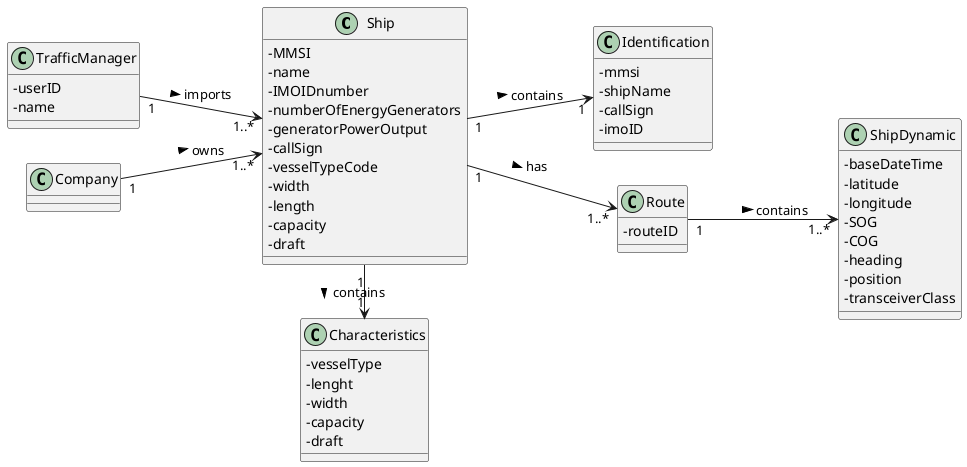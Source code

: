 @startuml
skinparam classAttributeIconSize 0
left to right direction
class Ship {
-MMSI
-name
-IMOIDnumber
-numberOfEnergyGenerators
-generatorPowerOutput
-callSign
-vesselTypeCode
-width
-length
-capacity
-draft
}

class TrafficManager{
-userID
-name
}
class ShipDynamic{
-baseDateTime
-latitude
-longitude
-SOG
-COG
-heading
-position
-transceiverClass
}

class Identification{
-mmsi
-shipName
-callSign
-imoID
}

class Characteristics{
-vesselType
-lenght
-width
-capacity
-draft
}
class Route{
-routeID
}


TrafficManager "1" --> "1..*" Ship : imports >
Ship "1" --> "1..*" Route : has >
Ship "1" -r-> "1" Characteristics: contains >
Ship "1" --> "1" Identification: contains >
Route "1" --> "1..*" ShipDynamic : contains >
Company"1" --> "1..*" Ship : owns >
@enduml